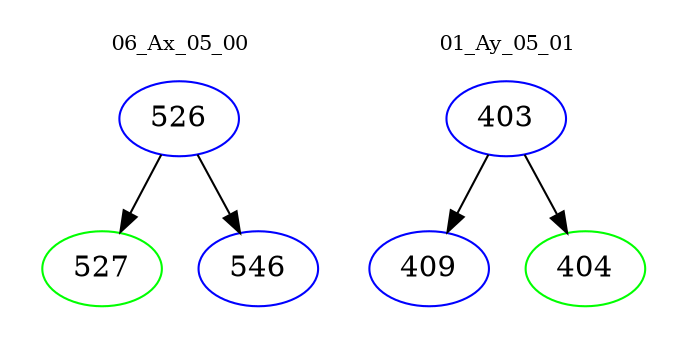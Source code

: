 digraph{
subgraph cluster_0 {
color = white
label = "06_Ax_05_00";
fontsize=10;
T0_526 [label="526", color="blue"]
T0_526 -> T0_527 [color="black"]
T0_527 [label="527", color="green"]
T0_526 -> T0_546 [color="black"]
T0_546 [label="546", color="blue"]
}
subgraph cluster_1 {
color = white
label = "01_Ay_05_01";
fontsize=10;
T1_403 [label="403", color="blue"]
T1_403 -> T1_409 [color="black"]
T1_409 [label="409", color="blue"]
T1_403 -> T1_404 [color="black"]
T1_404 [label="404", color="green"]
}
}
